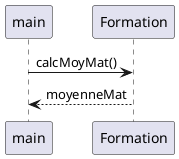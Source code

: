 @startuml
'https://plantuml.com/sequence-diagram

main -> Formation : calcMoyMat()
Formation --> main : moyenneMat

@enduml